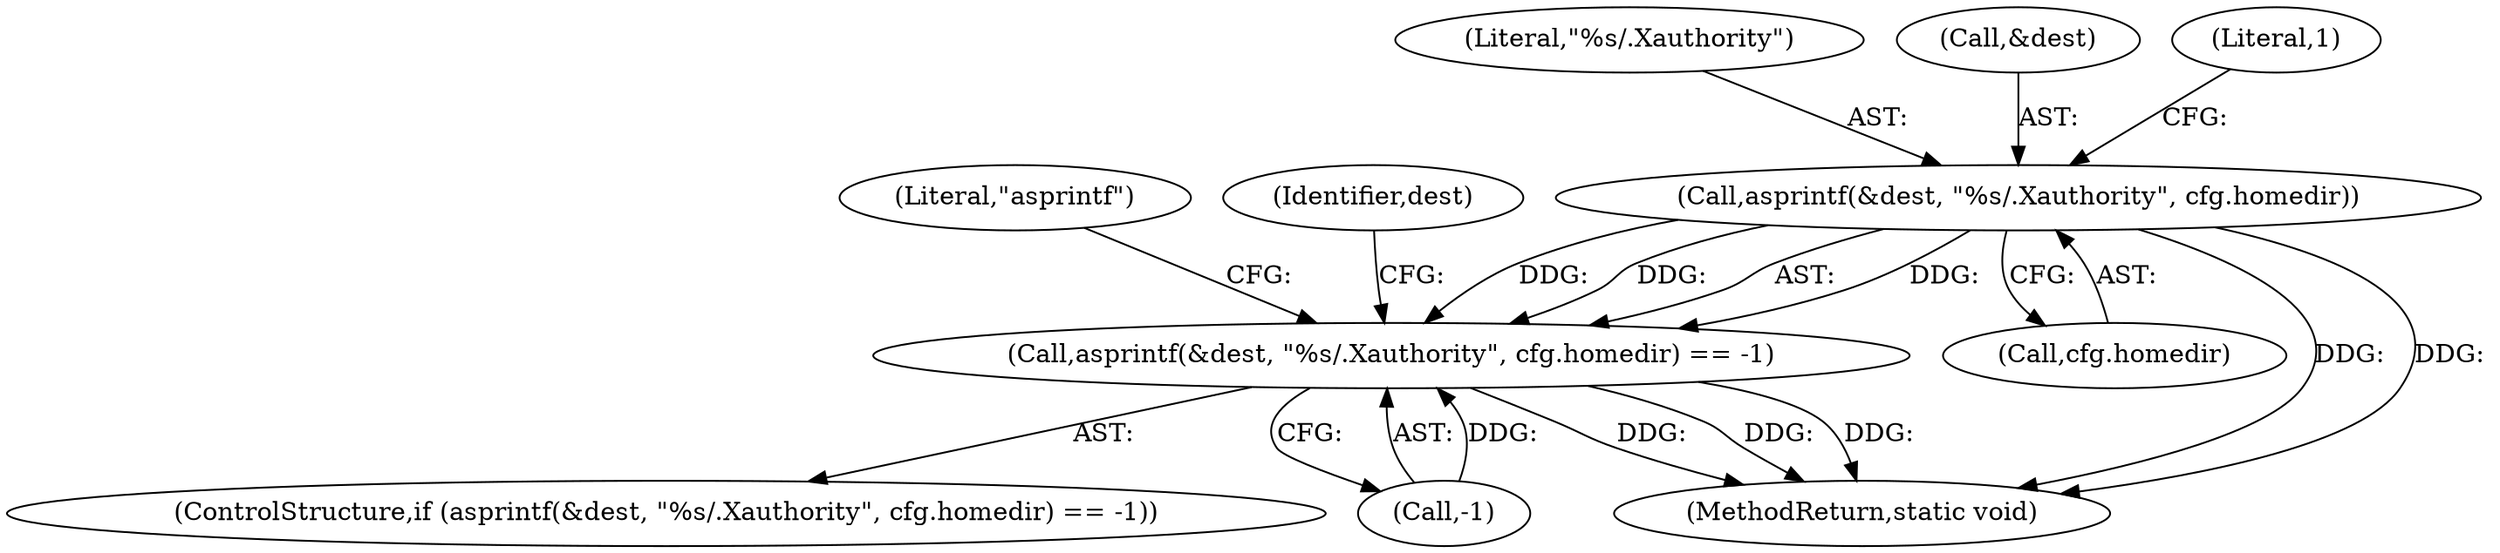 digraph "0_firejail_903fd8a0789ca3cc3c21d84cd0282481515592ef_0@API" {
"1000110" [label="(Call,asprintf(&dest, \"%s/.Xauthority\", cfg.homedir))"];
"1000109" [label="(Call,asprintf(&dest, \"%s/.Xauthority\", cfg.homedir) == -1)"];
"1000120" [label="(Literal,\"asprintf\")"];
"1000110" [label="(Call,asprintf(&dest, \"%s/.Xauthority\", cfg.homedir))"];
"1000123" [label="(Identifier,dest)"];
"1000114" [label="(Call,cfg.homedir)"];
"1000191" [label="(MethodReturn,static void)"];
"1000109" [label="(Call,asprintf(&dest, \"%s/.Xauthority\", cfg.homedir) == -1)"];
"1000113" [label="(Literal,\"%s/.Xauthority\")"];
"1000108" [label="(ControlStructure,if (asprintf(&dest, \"%s/.Xauthority\", cfg.homedir) == -1))"];
"1000117" [label="(Call,-1)"];
"1000111" [label="(Call,&dest)"];
"1000118" [label="(Literal,1)"];
"1000110" -> "1000109"  [label="AST: "];
"1000110" -> "1000114"  [label="CFG: "];
"1000111" -> "1000110"  [label="AST: "];
"1000113" -> "1000110"  [label="AST: "];
"1000114" -> "1000110"  [label="AST: "];
"1000118" -> "1000110"  [label="CFG: "];
"1000110" -> "1000191"  [label="DDG: "];
"1000110" -> "1000191"  [label="DDG: "];
"1000110" -> "1000109"  [label="DDG: "];
"1000110" -> "1000109"  [label="DDG: "];
"1000110" -> "1000109"  [label="DDG: "];
"1000109" -> "1000108"  [label="AST: "];
"1000109" -> "1000117"  [label="CFG: "];
"1000117" -> "1000109"  [label="AST: "];
"1000120" -> "1000109"  [label="CFG: "];
"1000123" -> "1000109"  [label="CFG: "];
"1000109" -> "1000191"  [label="DDG: "];
"1000109" -> "1000191"  [label="DDG: "];
"1000109" -> "1000191"  [label="DDG: "];
"1000117" -> "1000109"  [label="DDG: "];
}
